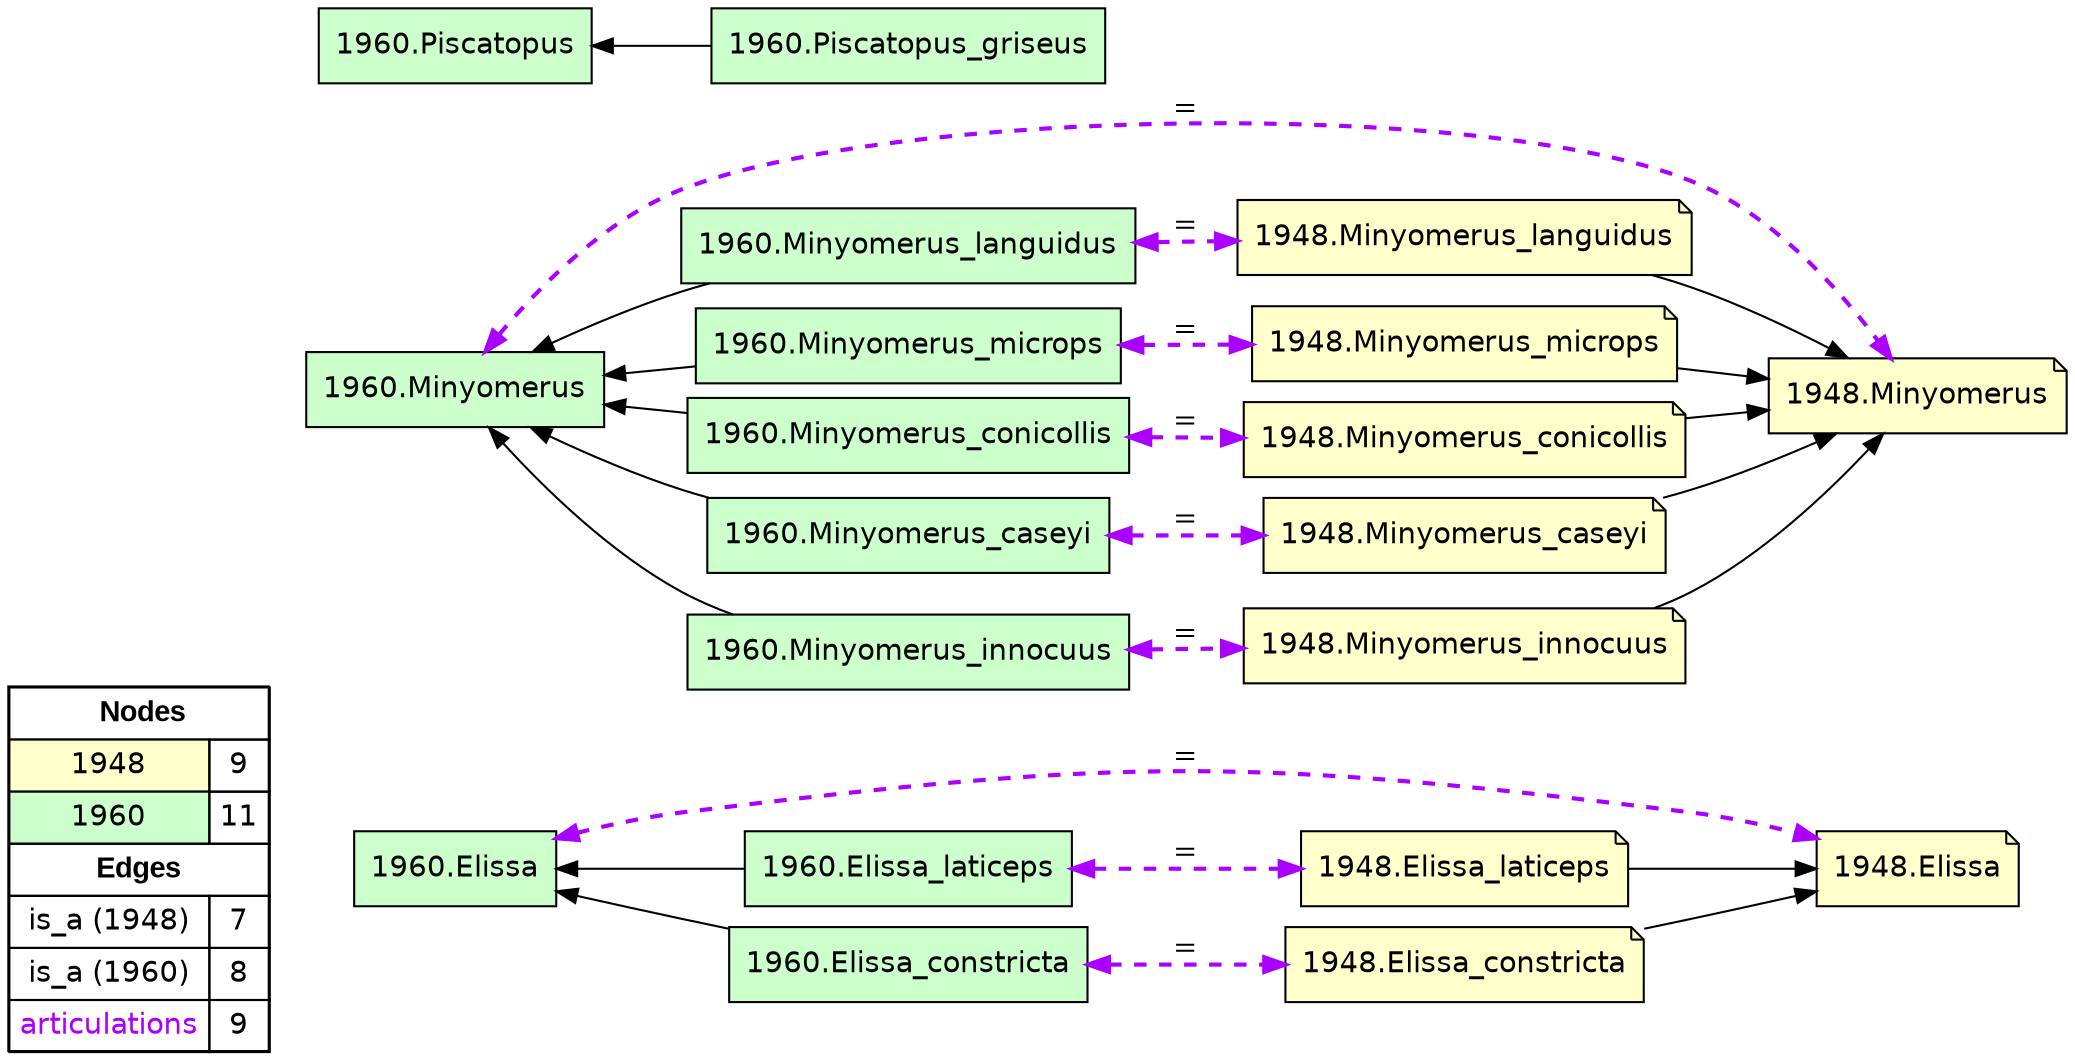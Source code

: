 digraph{
rankdir=LR
node[shape=circle style=filled fillcolor="#FFFFFF"] 
node[shape=note style=filled fillcolor="#FFFFCC" fontname="helvetica"] 
"1948.Elissa"
"1948.Minyomerus_conicollis"
"1948.Elissa_constricta"
"1948.Minyomerus_microps"
"1948.Minyomerus_caseyi"
"1948.Elissa_laticeps"
"1948.Minyomerus_languidus"
"1948.Minyomerus_innocuus"
"1948.Minyomerus"
node[shape=circle style=filled fillcolor="#FFFFFF"] 
node[shape=box style=filled fillcolor="#CCFFCC" fontname="helvetica"] 
"1960.Piscatopus_griseus"
"1960.Minyomerus_languidus"
"1960.Minyomerus_microps"
"1960.Minyomerus_conicollis"
"1960.Minyomerus_caseyi"
"1960.Elissa_laticeps"
"1960.Elissa_constricta"
"1960.Minyomerus_innocuus"
"1960.Minyomerus"
"1960.Elissa"
"1960.Piscatopus"
edge[style=solid color="#000000" constraint=true penwidth=1 dir=forward]
edge[style=solid color="#000000" constraint=true penwidth=1 dir=forward]
"1948.Elissa_constricta" -> "1948.Elissa"
"1948.Elissa_laticeps" -> "1948.Elissa"
"1948.Minyomerus_microps" -> "1948.Minyomerus"
"1948.Minyomerus_innocuus" -> "1948.Minyomerus"
"1948.Minyomerus_languidus" -> "1948.Minyomerus"
"1948.Minyomerus_conicollis" -> "1948.Minyomerus"
"1948.Minyomerus_caseyi" -> "1948.Minyomerus"
edge[style=solid color="#000000" constraint=true penwidth=1 dir=forward]
edge[style=solid color="#000000" constraint=true penwidth=1 dir=forward]
"1960.Minyomerus" -> "1960.Minyomerus_languidus" [dir=back]
"1960.Minyomerus" -> "1960.Minyomerus_caseyi" [dir=back]
"1960.Minyomerus" -> "1960.Minyomerus_microps" [dir=back]
"1960.Elissa" -> "1960.Elissa_constricta" [dir=back]
"1960.Minyomerus" -> "1960.Minyomerus_innocuus" [dir=back]
"1960.Minyomerus" -> "1960.Minyomerus_conicollis" [dir=back]
"1960.Piscatopus" -> "1960.Piscatopus_griseus" [dir=back]
"1960.Elissa" -> "1960.Elissa_laticeps" [dir=back]
edge[style=solid color="#000000" constraint=true penwidth=1 dir=forward]
edge[style=dashed color="#AA00FF" constraint=true penwidth=2 dir=both]
"1960.Minyomerus" -> "1948.Minyomerus" [label="="]
"1960.Minyomerus_innocuus" -> "1948.Minyomerus_innocuus" [label="="]
"1960.Elissa_laticeps" -> "1948.Elissa_laticeps" [label="="]
"1960.Minyomerus_languidus" -> "1948.Minyomerus_languidus" [label="="]
"1960.Minyomerus_caseyi" -> "1948.Minyomerus_caseyi" [label="="]
"1960.Elissa_constricta" -> "1948.Elissa_constricta" [label="="]
"1960.Minyomerus_conicollis" -> "1948.Minyomerus_conicollis" [label="="]
"1960.Minyomerus_microps" -> "1948.Minyomerus_microps" [label="="]
"1960.Elissa" -> "1948.Elissa" [label="="]
node[shape=box] 
{rank=source Legend [fillcolor= white margin=0 label=< 
 <TABLE BORDER="0" CELLBORDER="1" CELLSPACING="0" CELLPADDING="4"> 
<TR> <TD COLSPAN="2"><font face="Arial Black"> Nodes</font></TD> </TR> 
<TR> 
 <TD bgcolor="#FFFFCC" fontname="helvetica">1948</TD> 
 <TD>9</TD> 
 </TR> 
<TR> 
 <TD bgcolor="#CCFFCC" fontname="helvetica">1960</TD> 
 <TD>11</TD> 
 </TR> 
<TR> <TD COLSPAN="2"><font face = "Arial Black"> Edges </font></TD> </TR> 
<TR> 
 <TD><font color ="#000000">is_a (1948)</font></TD><TD>7</TD>
</TR>
<TR> 
 <TD><font color ="#000000">is_a (1960)</font></TD><TD>8</TD>
</TR>
<TR> 
 <TD><font color ="#AA00FF">articulations</font></TD><TD>9</TD>
</TR>
</TABLE> 
 >] } 
}